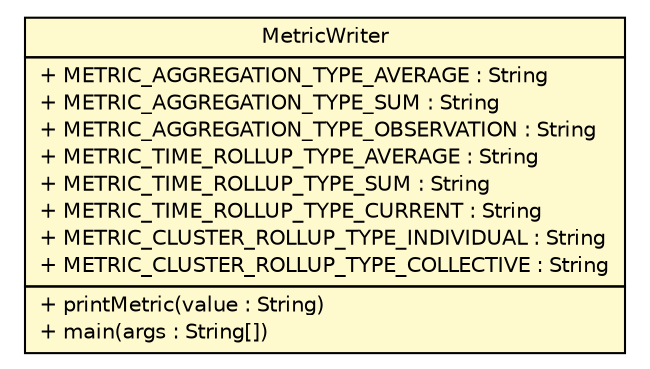 #!/usr/local/bin/dot
#
# Class diagram 
# Generated by UMLGraph version 5.4 (http://www.umlgraph.org/)
#

digraph G {
	edge [fontname="Helvetica",fontsize=10,labelfontname="Helvetica",labelfontsize=10];
	node [fontname="Helvetica",fontsize=10,shape=plaintext];
	nodesep=0.25;
	ranksep=0.5;
	// com.singularity.ee.agent.systemagent.api.MetricWriter
	c178 [label=<<table title="com.singularity.ee.agent.systemagent.api.MetricWriter" border="0" cellborder="1" cellspacing="0" cellpadding="2" port="p" bgcolor="lemonChiffon" href="./MetricWriter.html">
		<tr><td><table border="0" cellspacing="0" cellpadding="1">
<tr><td align="center" balign="center"> MetricWriter </td></tr>
		</table></td></tr>
		<tr><td><table border="0" cellspacing="0" cellpadding="1">
<tr><td align="left" balign="left"> + METRIC_AGGREGATION_TYPE_AVERAGE : String </td></tr>
<tr><td align="left" balign="left"> + METRIC_AGGREGATION_TYPE_SUM : String </td></tr>
<tr><td align="left" balign="left"> + METRIC_AGGREGATION_TYPE_OBSERVATION : String </td></tr>
<tr><td align="left" balign="left"> + METRIC_TIME_ROLLUP_TYPE_AVERAGE : String </td></tr>
<tr><td align="left" balign="left"> + METRIC_TIME_ROLLUP_TYPE_SUM : String </td></tr>
<tr><td align="left" balign="left"> + METRIC_TIME_ROLLUP_TYPE_CURRENT : String </td></tr>
<tr><td align="left" balign="left"> + METRIC_CLUSTER_ROLLUP_TYPE_INDIVIDUAL : String </td></tr>
<tr><td align="left" balign="left"> + METRIC_CLUSTER_ROLLUP_TYPE_COLLECTIVE : String </td></tr>
		</table></td></tr>
		<tr><td><table border="0" cellspacing="0" cellpadding="1">
<tr><td align="left" balign="left"> + printMetric(value : String) </td></tr>
<tr><td align="left" balign="left"> + main(args : String[]) </td></tr>
		</table></td></tr>
		</table>>, URL="./MetricWriter.html", fontname="Helvetica", fontcolor="black", fontsize=10.0];
}

